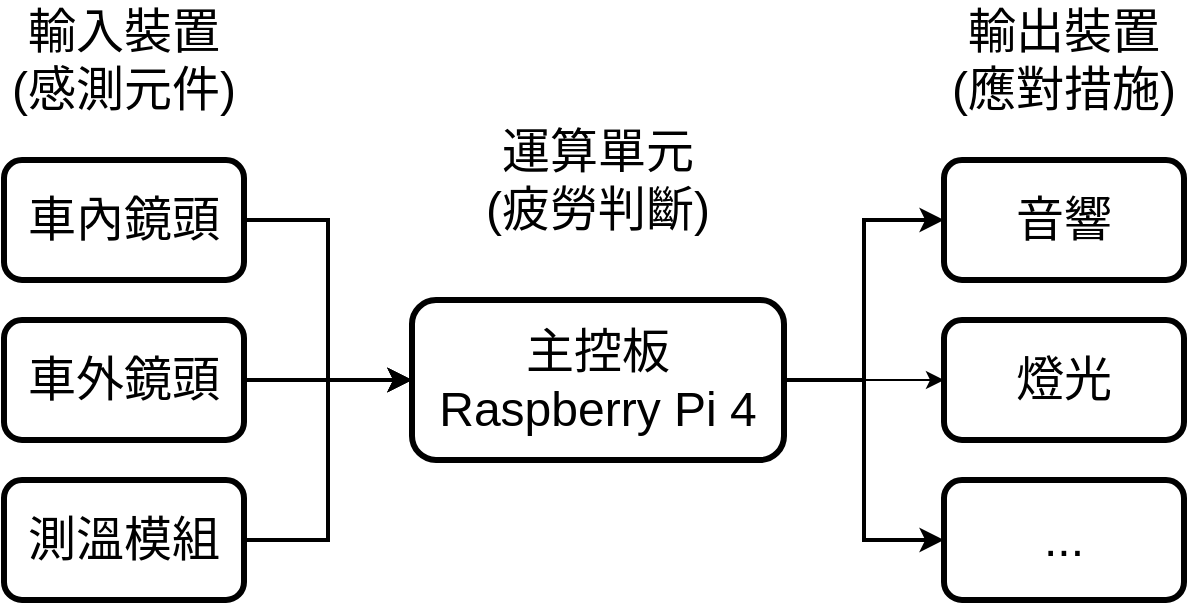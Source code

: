 <mxfile version="14.1.2" type="device" pages="2"><diagram id="0hsgw6O3DKYHpIG8-Zw_" name="Page-1"><mxGraphModel dx="1230" dy="762" grid="1" gridSize="10" guides="1" tooltips="1" connect="1" arrows="1" fold="1" page="1" pageScale="1" pageWidth="827" pageHeight="1169" math="0" shadow="0"><root><mxCell id="0"/><mxCell id="1" parent="0"/><mxCell id="jpLbC8-ie6aRvUGwThpe-11" style="edgeStyle=orthogonalEdgeStyle;rounded=0;orthogonalLoop=1;jettySize=auto;html=1;exitX=1;exitY=0.5;exitDx=0;exitDy=0;entryX=0;entryY=0.5;entryDx=0;entryDy=0;strokeWidth=2;" parent="1" source="jpLbC8-ie6aRvUGwThpe-1" target="jpLbC8-ie6aRvUGwThpe-6" edge="1"><mxGeometry relative="1" as="geometry"/></mxCell><mxCell id="jpLbC8-ie6aRvUGwThpe-1" value="&lt;font style=&quot;font-size: 24px&quot;&gt;車內鏡頭&lt;/font&gt;" style="rounded=1;whiteSpace=wrap;html=1;strokeWidth=3;" parent="1" vertex="1"><mxGeometry x="30" y="110" width="120" height="60" as="geometry"/></mxCell><mxCell id="jpLbC8-ie6aRvUGwThpe-10" value="" style="edgeStyle=orthogonalEdgeStyle;rounded=0;orthogonalLoop=1;jettySize=auto;html=1;strokeWidth=2;" parent="1" source="jpLbC8-ie6aRvUGwThpe-2" target="jpLbC8-ie6aRvUGwThpe-6" edge="1"><mxGeometry relative="1" as="geometry"/></mxCell><mxCell id="jpLbC8-ie6aRvUGwThpe-2" value="&lt;font style=&quot;font-size: 24px&quot;&gt;車外鏡頭&lt;/font&gt;" style="rounded=1;whiteSpace=wrap;html=1;strokeWidth=3;" parent="1" vertex="1"><mxGeometry x="30" y="190" width="120" height="60" as="geometry"/></mxCell><mxCell id="jpLbC8-ie6aRvUGwThpe-12" style="edgeStyle=orthogonalEdgeStyle;rounded=0;orthogonalLoop=1;jettySize=auto;html=1;exitX=1;exitY=0.5;exitDx=0;exitDy=0;entryX=0;entryY=0.5;entryDx=0;entryDy=0;strokeWidth=2;" parent="1" source="jpLbC8-ie6aRvUGwThpe-3" target="jpLbC8-ie6aRvUGwThpe-6" edge="1"><mxGeometry relative="1" as="geometry"/></mxCell><mxCell id="jpLbC8-ie6aRvUGwThpe-3" value="&lt;span style=&quot;font-size: 24px&quot;&gt;測溫模組&lt;/span&gt;" style="rounded=1;whiteSpace=wrap;html=1;strokeWidth=3;" parent="1" vertex="1"><mxGeometry x="30" y="270" width="120" height="60" as="geometry"/></mxCell><mxCell id="jpLbC8-ie6aRvUGwThpe-16" value="" style="edgeStyle=orthogonalEdgeStyle;rounded=0;orthogonalLoop=1;jettySize=auto;html=1;" parent="1" source="jpLbC8-ie6aRvUGwThpe-6" target="jpLbC8-ie6aRvUGwThpe-14" edge="1"><mxGeometry relative="1" as="geometry"/></mxCell><mxCell id="jpLbC8-ie6aRvUGwThpe-17" style="edgeStyle=orthogonalEdgeStyle;rounded=0;orthogonalLoop=1;jettySize=auto;html=1;exitX=1;exitY=0.5;exitDx=0;exitDy=0;entryX=0;entryY=0.5;entryDx=0;entryDy=0;strokeWidth=2;" parent="1" source="jpLbC8-ie6aRvUGwThpe-6" target="jpLbC8-ie6aRvUGwThpe-13" edge="1"><mxGeometry relative="1" as="geometry"/></mxCell><mxCell id="jpLbC8-ie6aRvUGwThpe-20" style="edgeStyle=orthogonalEdgeStyle;rounded=0;orthogonalLoop=1;jettySize=auto;html=1;exitX=1;exitY=0.5;exitDx=0;exitDy=0;entryX=0;entryY=0.5;entryDx=0;entryDy=0;strokeWidth=2;" parent="1" source="jpLbC8-ie6aRvUGwThpe-6" target="jpLbC8-ie6aRvUGwThpe-19" edge="1"><mxGeometry relative="1" as="geometry"/></mxCell><mxCell id="jpLbC8-ie6aRvUGwThpe-6" value="&lt;font style=&quot;font-size: 24px&quot;&gt;主控板&lt;br&gt;Raspberry Pi 4&lt;br&gt;&lt;/font&gt;" style="rounded=1;whiteSpace=wrap;html=1;strokeWidth=3;" parent="1" vertex="1"><mxGeometry x="234" y="180" width="186" height="80" as="geometry"/></mxCell><mxCell id="jpLbC8-ie6aRvUGwThpe-13" value="&lt;span style=&quot;font-size: 24px&quot;&gt;音響&lt;/span&gt;" style="rounded=1;whiteSpace=wrap;html=1;strokeWidth=3;" parent="1" vertex="1"><mxGeometry x="500" y="110" width="120" height="60" as="geometry"/></mxCell><mxCell id="jpLbC8-ie6aRvUGwThpe-14" value="&lt;span style=&quot;font-size: 24px&quot;&gt;燈光&lt;/span&gt;" style="rounded=1;whiteSpace=wrap;html=1;strokeWidth=3;" parent="1" vertex="1"><mxGeometry x="500" y="190" width="120" height="60" as="geometry"/></mxCell><mxCell id="jpLbC8-ie6aRvUGwThpe-19" value="&lt;span style=&quot;font-size: 24px&quot;&gt;...&lt;/span&gt;" style="rounded=1;whiteSpace=wrap;html=1;strokeWidth=3;" parent="1" vertex="1"><mxGeometry x="500" y="270" width="120" height="60" as="geometry"/></mxCell><mxCell id="jpLbC8-ie6aRvUGwThpe-24" value="&lt;font style=&quot;font-size: 24px&quot;&gt;運算單元&lt;br&gt;(疲勞判斷)&lt;br&gt;&lt;/font&gt;" style="text;html=1;strokeColor=none;fillColor=none;align=center;verticalAlign=middle;whiteSpace=wrap;rounded=0;" parent="1" vertex="1"><mxGeometry x="267" y="90" width="120" height="60" as="geometry"/></mxCell><mxCell id="jpLbC8-ie6aRvUGwThpe-25" value="&lt;font style=&quot;font-size: 24px&quot;&gt;輸入裝置&lt;br&gt;(感測元件)&lt;br&gt;&lt;/font&gt;" style="text;html=1;strokeColor=none;fillColor=none;align=center;verticalAlign=middle;whiteSpace=wrap;rounded=0;" parent="1" vertex="1"><mxGeometry x="30" y="30" width="120" height="60" as="geometry"/></mxCell><mxCell id="jpLbC8-ie6aRvUGwThpe-26" value="&lt;font style=&quot;font-size: 24px&quot;&gt;輸出裝置&lt;br&gt;(應對措施)&lt;br&gt;&lt;/font&gt;" style="text;html=1;strokeColor=none;fillColor=none;align=center;verticalAlign=middle;whiteSpace=wrap;rounded=0;" parent="1" vertex="1"><mxGeometry x="500" y="30" width="120" height="60" as="geometry"/></mxCell></root></mxGraphModel></diagram><diagram id="pZXNsPQlzUqTolBBhZy6" name="Page-2"><mxGraphModel dx="1230" dy="762" grid="1" gridSize="10" guides="1" tooltips="1" connect="1" arrows="1" fold="1" page="1" pageScale="1" pageWidth="827" pageHeight="1169" math="0" shadow="0"><root><mxCell id="X3o2ZQGnbxGatN9ePHjx-0"/><mxCell id="X3o2ZQGnbxGatN9ePHjx-1" parent="X3o2ZQGnbxGatN9ePHjx-0"/><mxCell id="X3o2ZQGnbxGatN9ePHjx-69" value="&lt;div style=&quot;text-align: right&quot;&gt;&lt;br&gt;&lt;/div&gt;" style="rounded=0;whiteSpace=wrap;html=1;strokeWidth=3;verticalAlign=top;dashed=1;" parent="X3o2ZQGnbxGatN9ePHjx-1" vertex="1"><mxGeometry x="1030" y="120" width="480" height="430" as="geometry"/></mxCell><mxCell id="X3o2ZQGnbxGatN9ePHjx-52" value="&lt;font style=&quot;font-size: 24px&quot;&gt;&lt;br&gt;&lt;/font&gt;" style="rounded=0;html=1;strokeWidth=3;verticalAlign=top;spacing=2;whiteSpace=wrap;perimeterSpacing=0;dashed=1;" parent="X3o2ZQGnbxGatN9ePHjx-1" vertex="1"><mxGeometry x="20" y="120" width="410" height="430" as="geometry"/></mxCell><mxCell id="X3o2ZQGnbxGatN9ePHjx-27" value="" style="edgeStyle=orthogonalEdgeStyle;rounded=0;orthogonalLoop=1;jettySize=auto;html=1;fontSize=12;strokeWidth=2;" parent="X3o2ZQGnbxGatN9ePHjx-1" source="X3o2ZQGnbxGatN9ePHjx-3" target="X3o2ZQGnbxGatN9ePHjx-18" edge="1"><mxGeometry relative="1" as="geometry"/></mxCell><mxCell id="X3o2ZQGnbxGatN9ePHjx-3" value="&lt;font style=&quot;font-size: 24px&quot;&gt;車內鏡頭&lt;/font&gt;" style="rounded=1;whiteSpace=wrap;html=1;strokeWidth=3;" parent="X3o2ZQGnbxGatN9ePHjx-1" vertex="1"><mxGeometry x="40" y="200" width="120" height="60" as="geometry"/></mxCell><mxCell id="X3o2ZQGnbxGatN9ePHjx-26" value="" style="edgeStyle=orthogonalEdgeStyle;rounded=0;orthogonalLoop=1;jettySize=auto;html=1;fontSize=12;strokeWidth=2;" parent="X3o2ZQGnbxGatN9ePHjx-1" source="X3o2ZQGnbxGatN9ePHjx-5" target="X3o2ZQGnbxGatN9ePHjx-19" edge="1"><mxGeometry relative="1" as="geometry"/></mxCell><mxCell id="X3o2ZQGnbxGatN9ePHjx-5" value="&lt;font style=&quot;font-size: 24px&quot;&gt;車外鏡頭&lt;/font&gt;" style="rounded=1;whiteSpace=wrap;html=1;strokeWidth=3;" parent="X3o2ZQGnbxGatN9ePHjx-1" vertex="1"><mxGeometry x="40" y="360" width="120" height="60" as="geometry"/></mxCell><mxCell id="X3o2ZQGnbxGatN9ePHjx-25" value="" style="edgeStyle=orthogonalEdgeStyle;rounded=0;orthogonalLoop=1;jettySize=auto;html=1;fontSize=12;strokeWidth=2;" parent="X3o2ZQGnbxGatN9ePHjx-1" source="X3o2ZQGnbxGatN9ePHjx-7" target="X3o2ZQGnbxGatN9ePHjx-20" edge="1"><mxGeometry relative="1" as="geometry"/></mxCell><mxCell id="X3o2ZQGnbxGatN9ePHjx-7" value="&lt;span style=&quot;font-size: 24px&quot;&gt;測溫模組&lt;/span&gt;" style="rounded=1;whiteSpace=wrap;html=1;strokeWidth=3;" parent="X3o2ZQGnbxGatN9ePHjx-1" vertex="1"><mxGeometry x="40" y="470" width="120" height="60" as="geometry"/></mxCell><mxCell id="X3o2ZQGnbxGatN9ePHjx-11" value="&lt;div style=&quot;text-align: right&quot;&gt;&lt;br&gt;&lt;/div&gt;" style="rounded=0;whiteSpace=wrap;html=1;strokeWidth=3;verticalAlign=top;dashed=1;" parent="X3o2ZQGnbxGatN9ePHjx-1" vertex="1"><mxGeometry x="470" y="120" width="520" height="430" as="geometry"/></mxCell><mxCell id="X3o2ZQGnbxGatN9ePHjx-75" style="edgeStyle=orthogonalEdgeStyle;rounded=0;orthogonalLoop=1;jettySize=auto;html=1;exitX=1;exitY=0.5;exitDx=0;exitDy=0;entryX=0;entryY=0.5;entryDx=0;entryDy=0;strokeWidth=2;fontSize=24;fontColor=#000000;" parent="X3o2ZQGnbxGatN9ePHjx-1" source="X3o2ZQGnbxGatN9ePHjx-12" target="X3o2ZQGnbxGatN9ePHjx-70" edge="1"><mxGeometry relative="1" as="geometry"/></mxCell><mxCell id="X3o2ZQGnbxGatN9ePHjx-76" style="edgeStyle=orthogonalEdgeStyle;rounded=0;orthogonalLoop=1;jettySize=auto;html=1;exitX=1;exitY=0.5;exitDx=0;exitDy=0;entryX=0;entryY=0.5;entryDx=0;entryDy=0;strokeWidth=2;fontSize=24;fontColor=#000000;" parent="X3o2ZQGnbxGatN9ePHjx-1" source="X3o2ZQGnbxGatN9ePHjx-12" target="X3o2ZQGnbxGatN9ePHjx-72" edge="1"><mxGeometry relative="1" as="geometry"/></mxCell><mxCell id="X3o2ZQGnbxGatN9ePHjx-12" value="&lt;span style=&quot;font-size: 24px&quot;&gt;音響&lt;/span&gt;" style="rounded=1;whiteSpace=wrap;html=1;strokeWidth=3;" parent="X3o2ZQGnbxGatN9ePHjx-1" vertex="1"><mxGeometry x="1090" y="320" width="120" height="60" as="geometry"/></mxCell><mxCell id="X3o2ZQGnbxGatN9ePHjx-78" value="" style="edgeStyle=orthogonalEdgeStyle;rounded=0;orthogonalLoop=1;jettySize=auto;html=1;strokeWidth=2;fontSize=24;fontColor=#000000;" parent="X3o2ZQGnbxGatN9ePHjx-1" source="X3o2ZQGnbxGatN9ePHjx-13" target="X3o2ZQGnbxGatN9ePHjx-73" edge="1"><mxGeometry relative="1" as="geometry"/></mxCell><mxCell id="X3o2ZQGnbxGatN9ePHjx-13" value="&lt;span style=&quot;font-size: 24px&quot;&gt;燈光&lt;/span&gt;" style="rounded=1;whiteSpace=wrap;html=1;strokeWidth=3;" parent="X3o2ZQGnbxGatN9ePHjx-1" vertex="1"><mxGeometry x="1090" y="205" width="120" height="60" as="geometry"/></mxCell><mxCell id="X3o2ZQGnbxGatN9ePHjx-77" value="" style="edgeStyle=orthogonalEdgeStyle;rounded=0;orthogonalLoop=1;jettySize=auto;html=1;strokeWidth=2;fontSize=24;fontColor=#000000;" parent="X3o2ZQGnbxGatN9ePHjx-1" source="X3o2ZQGnbxGatN9ePHjx-14" target="X3o2ZQGnbxGatN9ePHjx-74" edge="1"><mxGeometry relative="1" as="geometry"/></mxCell><mxCell id="X3o2ZQGnbxGatN9ePHjx-14" value="&lt;span style=&quot;font-size: 24px&quot;&gt;...&lt;/span&gt;" style="rounded=1;whiteSpace=wrap;html=1;strokeWidth=3;" parent="X3o2ZQGnbxGatN9ePHjx-1" vertex="1"><mxGeometry x="1090" y="445" width="120" height="60" as="geometry"/></mxCell><mxCell id="X3o2ZQGnbxGatN9ePHjx-15" value="&lt;font style=&quot;font-size: 24px&quot;&gt;運算單元&lt;br&gt;(疲勞判斷)&lt;br&gt;&lt;/font&gt;" style="text;html=1;strokeColor=none;fillColor=none;align=center;verticalAlign=middle;whiteSpace=wrap;rounded=0;" parent="X3o2ZQGnbxGatN9ePHjx-1" vertex="1"><mxGeometry x="820" y="130" width="120" height="60" as="geometry"/></mxCell><mxCell id="X3o2ZQGnbxGatN9ePHjx-16" value="&lt;font style=&quot;font-size: 24px&quot;&gt;輸入裝置&lt;br&gt;(感測元件)&lt;br&gt;&lt;/font&gt;" style="text;html=1;strokeColor=none;fillColor=none;align=center;verticalAlign=middle;whiteSpace=wrap;rounded=0;" parent="X3o2ZQGnbxGatN9ePHjx-1" vertex="1"><mxGeometry x="165" y="130" width="120" height="60" as="geometry"/></mxCell><mxCell id="X3o2ZQGnbxGatN9ePHjx-17" value="&lt;font style=&quot;font-size: 24px&quot;&gt;輸出裝置&lt;br&gt;(應對措施)&lt;br&gt;&lt;/font&gt;" style="text;html=1;strokeColor=none;fillColor=none;align=center;verticalAlign=middle;whiteSpace=wrap;rounded=0;" parent="X3o2ZQGnbxGatN9ePHjx-1" vertex="1"><mxGeometry x="1210" y="130" width="120" height="60" as="geometry"/></mxCell><mxCell id="X3o2ZQGnbxGatN9ePHjx-47" style="edgeStyle=orthogonalEdgeStyle;rounded=0;orthogonalLoop=1;jettySize=auto;html=1;exitX=1;exitY=0.5;exitDx=0;exitDy=0;entryX=0;entryY=0.5;entryDx=0;entryDy=0;fontSize=24;strokeWidth=2;" parent="X3o2ZQGnbxGatN9ePHjx-1" source="X3o2ZQGnbxGatN9ePHjx-18" target="X3o2ZQGnbxGatN9ePHjx-31" edge="1"><mxGeometry relative="1" as="geometry"><Array as="points"><mxPoint x="490" y="230"/><mxPoint x="490" y="170"/></Array></mxGeometry></mxCell><mxCell id="X3o2ZQGnbxGatN9ePHjx-48" style="edgeStyle=orthogonalEdgeStyle;rounded=0;orthogonalLoop=1;jettySize=auto;html=1;exitX=1;exitY=0.5;exitDx=0;exitDy=0;entryX=0;entryY=0.5;entryDx=0;entryDy=0;fontSize=24;strokeWidth=2;" parent="X3o2ZQGnbxGatN9ePHjx-1" source="X3o2ZQGnbxGatN9ePHjx-18" target="X3o2ZQGnbxGatN9ePHjx-32" edge="1"><mxGeometry relative="1" as="geometry"/></mxCell><mxCell id="X3o2ZQGnbxGatN9ePHjx-49" style="edgeStyle=orthogonalEdgeStyle;rounded=0;orthogonalLoop=1;jettySize=auto;html=1;exitX=1;exitY=0.5;exitDx=0;exitDy=0;entryX=0;entryY=0.5;entryDx=0;entryDy=0;fontSize=24;strokeWidth=2;" parent="X3o2ZQGnbxGatN9ePHjx-1" source="X3o2ZQGnbxGatN9ePHjx-18" target="X3o2ZQGnbxGatN9ePHjx-33" edge="1"><mxGeometry relative="1" as="geometry"><Array as="points"><mxPoint x="490" y="230"/><mxPoint x="490" y="290"/></Array></mxGeometry></mxCell><mxCell id="X3o2ZQGnbxGatN9ePHjx-18" value="&lt;span style=&quot;color: rgb(51 , 51 , 51) ; letter-spacing: 0.35px ; text-align: left ; background-color: rgb(255 , 255 , 255)&quot;&gt;&lt;font style=&quot;font-size: 24px&quot;&gt;駕駛人面部影像&lt;/font&gt;&lt;/span&gt;" style="shape=hexagon;perimeter=hexagonPerimeter2;whiteSpace=wrap;html=1;fixedSize=1;verticalAlign=middle;labelBorderColor=none;rounded=0;strokeWidth=3;" parent="X3o2ZQGnbxGatN9ePHjx-1" vertex="1"><mxGeometry x="194" y="205" width="220" height="50" as="geometry"/></mxCell><mxCell id="X3o2ZQGnbxGatN9ePHjx-45" style="edgeStyle=orthogonalEdgeStyle;rounded=0;orthogonalLoop=1;jettySize=auto;html=1;exitX=1;exitY=0.5;exitDx=0;exitDy=0;entryX=0;entryY=0.5;entryDx=0;entryDy=0;fontSize=24;strokeWidth=2;" parent="X3o2ZQGnbxGatN9ePHjx-1" source="X3o2ZQGnbxGatN9ePHjx-19" target="X3o2ZQGnbxGatN9ePHjx-42" edge="1"><mxGeometry relative="1" as="geometry"><Array as="points"><mxPoint x="490" y="390"/><mxPoint x="490" y="425"/></Array></mxGeometry></mxCell><mxCell id="X3o2ZQGnbxGatN9ePHjx-46" style="edgeStyle=orthogonalEdgeStyle;rounded=0;orthogonalLoop=1;jettySize=auto;html=1;exitX=1;exitY=0.5;exitDx=0;exitDy=0;entryX=0;entryY=0.5;entryDx=0;entryDy=0;fontSize=24;strokeWidth=2;" parent="X3o2ZQGnbxGatN9ePHjx-1" source="X3o2ZQGnbxGatN9ePHjx-19" target="X3o2ZQGnbxGatN9ePHjx-41" edge="1"><mxGeometry relative="1" as="geometry"><Array as="points"><mxPoint x="490" y="390"/><mxPoint x="490" y="365"/></Array></mxGeometry></mxCell><mxCell id="X3o2ZQGnbxGatN9ePHjx-19" value="&lt;span style=&quot;color: rgb(51 , 51 , 51) ; letter-spacing: 0.35px ; text-align: left ; background-color: rgb(255 , 255 , 255)&quot;&gt;&lt;font style=&quot;font-size: 24px&quot;&gt;前方車道影像&lt;/font&gt;&lt;/span&gt;" style="shape=hexagon;perimeter=hexagonPerimeter2;whiteSpace=wrap;html=1;fixedSize=1;verticalAlign=middle;labelBorderColor=none;rounded=0;strokeWidth=3;" parent="X3o2ZQGnbxGatN9ePHjx-1" vertex="1"><mxGeometry x="194" y="365" width="220" height="50" as="geometry"/></mxCell><mxCell id="X3o2ZQGnbxGatN9ePHjx-51" value="" style="edgeStyle=orthogonalEdgeStyle;rounded=0;orthogonalLoop=1;jettySize=auto;html=1;fontSize=24;strokeWidth=2;" parent="X3o2ZQGnbxGatN9ePHjx-1" source="X3o2ZQGnbxGatN9ePHjx-20" target="X3o2ZQGnbxGatN9ePHjx-50" edge="1"><mxGeometry relative="1" as="geometry"/></mxCell><mxCell id="X3o2ZQGnbxGatN9ePHjx-20" value="&lt;span style=&quot;color: rgb(51 , 51 , 51) ; font-family: , &amp;#34;blinkmacsystemfont&amp;#34; , &amp;#34;segoe ui&amp;#34; , &amp;#34;helvetica neue&amp;#34; , &amp;#34;helvetica&amp;#34; , &amp;#34;roboto&amp;#34; , &amp;#34;arial&amp;#34; , &amp;#34;pingfang tc&amp;#34; , &amp;#34;microsoft jhenghei&amp;#34; , , sans-serif , &amp;#34;apple color emoji&amp;#34; , &amp;#34;segoe ui emoji&amp;#34; , &amp;#34;segoe ui symbol&amp;#34; ; letter-spacing: 0.35px ; text-align: left ; background-color: rgb(255 , 255 , 255)&quot;&gt;&lt;font style=&quot;font-size: 24px&quot;&gt;駕駛人面部溫度&lt;/font&gt;&lt;/span&gt;" style="shape=hexagon;perimeter=hexagonPerimeter2;whiteSpace=wrap;html=1;fixedSize=1;verticalAlign=middle;labelBorderColor=none;rounded=0;strokeWidth=3;" parent="X3o2ZQGnbxGatN9ePHjx-1" vertex="1"><mxGeometry x="194" y="475" width="220" height="50" as="geometry"/></mxCell><mxCell id="X3o2ZQGnbxGatN9ePHjx-56" style="edgeStyle=orthogonalEdgeStyle;rounded=0;orthogonalLoop=1;jettySize=auto;html=1;exitX=1;exitY=0.5;exitDx=0;exitDy=0;entryX=0;entryY=0.5;entryDx=0;entryDy=0;fontSize=24;fontColor=#000000;strokeWidth=2;" parent="X3o2ZQGnbxGatN9ePHjx-1" source="X3o2ZQGnbxGatN9ePHjx-31" target="X3o2ZQGnbxGatN9ePHjx-53" edge="1"><mxGeometry relative="1" as="geometry"/></mxCell><mxCell id="X3o2ZQGnbxGatN9ePHjx-31" value="&lt;div style=&quot;text-align: left&quot;&gt;&lt;span style=&quot;letter-spacing: 0.35px&quot;&gt;&lt;font color=&quot;#333333&quot;&gt;面部特徵&lt;/font&gt;&lt;/span&gt;&lt;/div&gt;" style="shape=hexagon;perimeter=hexagonPerimeter2;whiteSpace=wrap;html=1;fixedSize=1;verticalAlign=middle;labelBorderColor=none;rounded=0;strokeWidth=3;fontSize=24;" parent="X3o2ZQGnbxGatN9ePHjx-1" vertex="1"><mxGeometry x="523" y="145" width="220" height="50" as="geometry"/></mxCell><mxCell id="X3o2ZQGnbxGatN9ePHjx-58" style="edgeStyle=orthogonalEdgeStyle;rounded=0;orthogonalLoop=1;jettySize=auto;html=1;exitX=1;exitY=0.5;exitDx=0;exitDy=0;entryX=0;entryY=0.5;entryDx=0;entryDy=0;fontSize=24;fontColor=#000000;strokeWidth=2;" parent="X3o2ZQGnbxGatN9ePHjx-1" source="X3o2ZQGnbxGatN9ePHjx-32" target="X3o2ZQGnbxGatN9ePHjx-53" edge="1"><mxGeometry relative="1" as="geometry"/></mxCell><mxCell id="X3o2ZQGnbxGatN9ePHjx-32" value="&lt;div style=&quot;text-align: left&quot;&gt;&lt;font color=&quot;#333333&quot;&gt;&lt;span style=&quot;letter-spacing: 0.35px&quot;&gt;眼球追蹤&lt;/span&gt;&lt;/font&gt;&lt;br&gt;&lt;/div&gt;" style="shape=hexagon;perimeter=hexagonPerimeter2;whiteSpace=wrap;html=1;fixedSize=1;verticalAlign=middle;labelBorderColor=none;rounded=0;strokeWidth=3;fontSize=24;" parent="X3o2ZQGnbxGatN9ePHjx-1" vertex="1"><mxGeometry x="523" y="205" width="220" height="50" as="geometry"/></mxCell><mxCell id="X3o2ZQGnbxGatN9ePHjx-60" style="edgeStyle=orthogonalEdgeStyle;rounded=0;orthogonalLoop=1;jettySize=auto;html=1;exitX=1;exitY=0.5;exitDx=0;exitDy=0;entryX=0;entryY=0.5;entryDx=0;entryDy=0;fontSize=24;fontColor=#000000;strokeWidth=2;" parent="X3o2ZQGnbxGatN9ePHjx-1" source="X3o2ZQGnbxGatN9ePHjx-33" target="X3o2ZQGnbxGatN9ePHjx-53" edge="1"><mxGeometry relative="1" as="geometry"/></mxCell><mxCell id="X3o2ZQGnbxGatN9ePHjx-33" value="&lt;div style=&quot;text-align: left&quot;&gt;&lt;font color=&quot;#333333&quot;&gt;&lt;span style=&quot;letter-spacing: 0.35px&quot;&gt;眨眼頻率&lt;/span&gt;&lt;/font&gt;&lt;br&gt;&lt;/div&gt;" style="shape=hexagon;perimeter=hexagonPerimeter2;whiteSpace=wrap;html=1;fixedSize=1;verticalAlign=middle;labelBorderColor=none;rounded=0;strokeWidth=3;fontSize=24;" parent="X3o2ZQGnbxGatN9ePHjx-1" vertex="1"><mxGeometry x="523" y="265" width="220" height="50" as="geometry"/></mxCell><mxCell id="X3o2ZQGnbxGatN9ePHjx-65" style="edgeStyle=orthogonalEdgeStyle;rounded=0;orthogonalLoop=1;jettySize=auto;html=1;exitX=1;exitY=0.5;exitDx=0;exitDy=0;fontSize=24;fontColor=#000000;strokeWidth=2;" parent="X3o2ZQGnbxGatN9ePHjx-1" source="X3o2ZQGnbxGatN9ePHjx-41" target="X3o2ZQGnbxGatN9ePHjx-53" edge="1"><mxGeometry relative="1" as="geometry"/></mxCell><mxCell id="X3o2ZQGnbxGatN9ePHjx-41" value="&lt;div style=&quot;text-align: left&quot;&gt;&lt;font color=&quot;#333333&quot;&gt;&lt;span style=&quot;letter-spacing: 0.35px&quot;&gt;車道線&lt;/span&gt;&lt;/font&gt;&lt;br&gt;&lt;/div&gt;" style="shape=hexagon;perimeter=hexagonPerimeter2;whiteSpace=wrap;html=1;fixedSize=1;verticalAlign=middle;labelBorderColor=none;rounded=0;strokeWidth=3;fontSize=24;" parent="X3o2ZQGnbxGatN9ePHjx-1" vertex="1"><mxGeometry x="523" y="340" width="220" height="50" as="geometry"/></mxCell><mxCell id="X3o2ZQGnbxGatN9ePHjx-64" style="edgeStyle=orthogonalEdgeStyle;rounded=0;orthogonalLoop=1;jettySize=auto;html=1;exitX=1;exitY=0.5;exitDx=0;exitDy=0;entryX=0;entryY=0.5;entryDx=0;entryDy=0;fontSize=24;fontColor=#000000;strokeWidth=2;" parent="X3o2ZQGnbxGatN9ePHjx-1" source="X3o2ZQGnbxGatN9ePHjx-42" target="X3o2ZQGnbxGatN9ePHjx-53" edge="1"><mxGeometry relative="1" as="geometry"/></mxCell><mxCell id="X3o2ZQGnbxGatN9ePHjx-42" value="&lt;div style=&quot;text-align: left&quot;&gt;&lt;font color=&quot;#333333&quot;&gt;&lt;span style=&quot;letter-spacing: 0.35px&quot;&gt;前車車距&lt;/span&gt;&lt;/font&gt;&lt;br&gt;&lt;/div&gt;" style="shape=hexagon;perimeter=hexagonPerimeter2;whiteSpace=wrap;html=1;fixedSize=1;verticalAlign=middle;labelBorderColor=none;rounded=0;strokeWidth=3;fontSize=24;" parent="X3o2ZQGnbxGatN9ePHjx-1" vertex="1"><mxGeometry x="523" y="400" width="220" height="50" as="geometry"/></mxCell><mxCell id="X3o2ZQGnbxGatN9ePHjx-67" style="edgeStyle=orthogonalEdgeStyle;rounded=0;orthogonalLoop=1;jettySize=auto;html=1;exitX=1;exitY=0.5;exitDx=0;exitDy=0;entryX=0;entryY=0.5;entryDx=0;entryDy=0;strokeWidth=2;fontSize=24;fontColor=#000000;" parent="X3o2ZQGnbxGatN9ePHjx-1" source="X3o2ZQGnbxGatN9ePHjx-50" target="X3o2ZQGnbxGatN9ePHjx-53" edge="1"><mxGeometry relative="1" as="geometry"/></mxCell><mxCell id="X3o2ZQGnbxGatN9ePHjx-50" value="&lt;div style=&quot;text-align: left&quot;&gt;&lt;font color=&quot;#333333&quot;&gt;&lt;span style=&quot;letter-spacing: 0.35px&quot;&gt;溫度變化&lt;/span&gt;&lt;/font&gt;&lt;br&gt;&lt;/div&gt;" style="shape=hexagon;perimeter=hexagonPerimeter2;whiteSpace=wrap;html=1;fixedSize=1;verticalAlign=middle;labelBorderColor=none;rounded=0;strokeWidth=3;fontSize=24;" parent="X3o2ZQGnbxGatN9ePHjx-1" vertex="1"><mxGeometry x="523" y="475" width="220" height="50" as="geometry"/></mxCell><mxCell id="X3o2ZQGnbxGatN9ePHjx-82" style="edgeStyle=orthogonalEdgeStyle;rounded=0;orthogonalLoop=1;jettySize=auto;html=1;exitX=1;exitY=0.5;exitDx=0;exitDy=0;entryX=0;entryY=0.5;entryDx=0;entryDy=0;strokeWidth=2;fontSize=24;fontColor=#000000;" parent="X3o2ZQGnbxGatN9ePHjx-1" source="X3o2ZQGnbxGatN9ePHjx-53" target="X3o2ZQGnbxGatN9ePHjx-13" edge="1"><mxGeometry relative="1" as="geometry"><Array as="points"><mxPoint x="1060" y="335"/><mxPoint x="1060" y="235"/></Array></mxGeometry></mxCell><mxCell id="X3o2ZQGnbxGatN9ePHjx-83" style="edgeStyle=orthogonalEdgeStyle;rounded=0;orthogonalLoop=1;jettySize=auto;html=1;exitX=1;exitY=0.5;exitDx=0;exitDy=0;entryX=0;entryY=0.5;entryDx=0;entryDy=0;strokeWidth=2;fontSize=24;fontColor=#000000;" parent="X3o2ZQGnbxGatN9ePHjx-1" source="X3o2ZQGnbxGatN9ePHjx-53" target="X3o2ZQGnbxGatN9ePHjx-12" edge="1"><mxGeometry relative="1" as="geometry"><Array as="points"><mxPoint x="1060" y="335"/><mxPoint x="1060" y="350"/></Array></mxGeometry></mxCell><mxCell id="X3o2ZQGnbxGatN9ePHjx-85" style="edgeStyle=orthogonalEdgeStyle;rounded=0;orthogonalLoop=1;jettySize=auto;html=1;exitX=1;exitY=0.5;exitDx=0;exitDy=0;entryX=0;entryY=0.5;entryDx=0;entryDy=0;strokeWidth=2;fontSize=24;fontColor=#000000;" parent="X3o2ZQGnbxGatN9ePHjx-1" source="X3o2ZQGnbxGatN9ePHjx-53" target="X3o2ZQGnbxGatN9ePHjx-14" edge="1"><mxGeometry relative="1" as="geometry"><Array as="points"><mxPoint x="1060" y="335"/><mxPoint x="1060" y="475"/></Array></mxGeometry></mxCell><mxCell id="X3o2ZQGnbxGatN9ePHjx-53" value="深度學習&lt;br&gt;&lt;br&gt;神經網路運算&lt;br&gt;&lt;br&gt;判斷是否疲勞" style="rounded=1;whiteSpace=wrap;html=1;strokeWidth=3;fontSize=24;fontColor=#000000;" parent="X3o2ZQGnbxGatN9ePHjx-1" vertex="1"><mxGeometry x="790" y="230" width="180" height="210" as="geometry"/></mxCell><mxCell id="X3o2ZQGnbxGatN9ePHjx-70" value="&lt;div style=&quot;text-align: left&quot;&gt;&lt;font color=&quot;#333333&quot;&gt;&lt;span style=&quot;letter-spacing: 0.35px&quot;&gt;聲音提醒&lt;/span&gt;&lt;/font&gt;&lt;br&gt;&lt;/div&gt;" style="shape=hexagon;perimeter=hexagonPerimeter2;whiteSpace=wrap;html=1;fixedSize=1;verticalAlign=middle;labelBorderColor=none;rounded=0;strokeWidth=3;fontSize=24;" parent="X3o2ZQGnbxGatN9ePHjx-1" vertex="1"><mxGeometry x="1270" y="295" width="220" height="50" as="geometry"/></mxCell><mxCell id="X3o2ZQGnbxGatN9ePHjx-72" value="&lt;div style=&quot;text-align: left&quot;&gt;&lt;font color=&quot;#333333&quot;&gt;&lt;span style=&quot;letter-spacing: 0.35px&quot;&gt;播放音樂&lt;/span&gt;&lt;/font&gt;&lt;br&gt;&lt;/div&gt;" style="shape=hexagon;perimeter=hexagonPerimeter2;whiteSpace=wrap;html=1;fixedSize=1;verticalAlign=middle;labelBorderColor=none;rounded=0;strokeWidth=3;fontSize=24;" parent="X3o2ZQGnbxGatN9ePHjx-1" vertex="1"><mxGeometry x="1270" y="355" width="220" height="50" as="geometry"/></mxCell><mxCell id="X3o2ZQGnbxGatN9ePHjx-73" value="&lt;div style=&quot;text-align: left&quot;&gt;&lt;font color=&quot;#333333&quot;&gt;&lt;span style=&quot;letter-spacing: 0.35px&quot;&gt;亮燈提醒&lt;/span&gt;&lt;/font&gt;&lt;br&gt;&lt;/div&gt;" style="shape=hexagon;perimeter=hexagonPerimeter2;whiteSpace=wrap;html=1;fixedSize=1;verticalAlign=middle;labelBorderColor=none;rounded=0;strokeWidth=3;fontSize=24;" parent="X3o2ZQGnbxGatN9ePHjx-1" vertex="1"><mxGeometry x="1270" y="210" width="220" height="50" as="geometry"/></mxCell><mxCell id="X3o2ZQGnbxGatN9ePHjx-74" value="&lt;div style=&quot;text-align: left&quot;&gt;&lt;font color=&quot;#333333&quot;&gt;&lt;span style=&quot;letter-spacing: 0.35px&quot;&gt;...&lt;/span&gt;&lt;/font&gt;&lt;br&gt;&lt;/div&gt;" style="shape=hexagon;perimeter=hexagonPerimeter2;whiteSpace=wrap;html=1;fixedSize=1;verticalAlign=middle;labelBorderColor=none;rounded=0;strokeWidth=3;fontSize=24;" parent="X3o2ZQGnbxGatN9ePHjx-1" vertex="1"><mxGeometry x="1270" y="450" width="220" height="50" as="geometry"/></mxCell></root></mxGraphModel></diagram></mxfile>